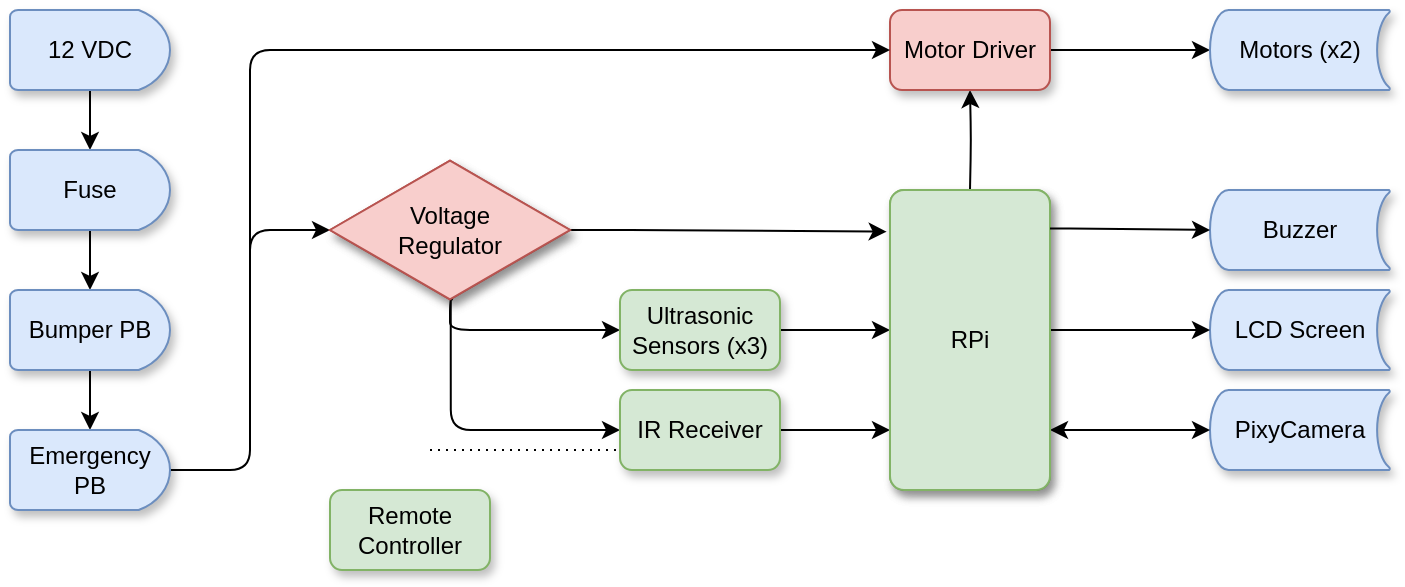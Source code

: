 <mxfile version="14.5.4" type="github">
  <diagram id="O2sK1PGACHp_l--i0Y8_" name="Page-1">
    <mxGraphModel dx="1422" dy="762" grid="1" gridSize="10" guides="1" tooltips="1" connect="1" arrows="1" fold="1" page="1" pageScale="1" pageWidth="850" pageHeight="1100" math="0" shadow="0">
      <root>
        <mxCell id="0" />
        <mxCell id="1" parent="0" />
        <mxCell id="lEs_3_VXubgsTOfFpbnG-18" value="" style="edgeStyle=orthogonalEdgeStyle;orthogonalLoop=1;jettySize=auto;html=1;shadow=0;strokeWidth=1;fontStyle=0" parent="1" edge="1">
          <mxGeometry relative="1" as="geometry">
            <mxPoint x="80" y="140" as="sourcePoint" />
            <mxPoint x="80" y="170" as="targetPoint" />
          </mxGeometry>
        </mxCell>
        <mxCell id="lEs_3_VXubgsTOfFpbnG-20" value="" style="edgeStyle=orthogonalEdgeStyle;orthogonalLoop=1;jettySize=auto;html=1;entryX=0.5;entryY=0;entryDx=0;entryDy=0;shadow=0;strokeWidth=1;fontStyle=0" parent="1" edge="1">
          <mxGeometry relative="1" as="geometry">
            <mxPoint x="80" y="280" as="sourcePoint" />
            <mxPoint x="80" y="310" as="targetPoint" />
          </mxGeometry>
        </mxCell>
        <mxCell id="lEs_3_VXubgsTOfFpbnG-19" value="" style="edgeStyle=orthogonalEdgeStyle;orthogonalLoop=1;jettySize=auto;html=1;entryX=0.5;entryY=0;entryDx=0;entryDy=0;shadow=0;strokeWidth=1;fontStyle=0" parent="1" edge="1">
          <mxGeometry relative="1" as="geometry">
            <mxPoint x="80" y="210" as="sourcePoint" />
            <mxPoint x="80" y="240" as="targetPoint" />
          </mxGeometry>
        </mxCell>
        <mxCell id="lEs_3_VXubgsTOfFpbnG-72" value="" style="edgeStyle=orthogonalEdgeStyle;rounded=1;orthogonalLoop=1;jettySize=auto;html=1;exitX=0.503;exitY=0.787;exitDx=0;exitDy=0;exitPerimeter=0;entryX=0;entryY=0.5;entryDx=0;entryDy=0;shadow=0;strokeWidth=1;fontStyle=0" parent="1" source="lEs_3_VXubgsTOfFpbnG-8" target="lEs_3_VXubgsTOfFpbnG-94" edge="1">
          <mxGeometry relative="1" as="geometry">
            <mxPoint x="320" y="320" as="targetPoint" />
            <Array as="points">
              <mxPoint x="260" y="310" />
            </Array>
          </mxGeometry>
        </mxCell>
        <mxCell id="lEs_3_VXubgsTOfFpbnG-8" value="Voltage &lt;br&gt;Regulator" style="whiteSpace=wrap;html=1;rounded=1;shape=isoRectangle;shadow=1;strokeWidth=1;fillColor=#f8cecc;strokeColor=#b85450;fontStyle=0" parent="1" vertex="1">
          <mxGeometry x="200" y="160" width="120" height="100" as="geometry" />
        </mxCell>
        <mxCell id="lEs_3_VXubgsTOfFpbnG-41" value="" style="edgeStyle=orthogonalEdgeStyle;orthogonalLoop=1;jettySize=auto;html=1;shadow=0;strokeWidth=1;fontStyle=0" parent="1" target="lEs_3_VXubgsTOfFpbnG-14" edge="1">
          <mxGeometry relative="1" as="geometry">
            <mxPoint x="520" y="190" as="sourcePoint" />
          </mxGeometry>
        </mxCell>
        <mxCell id="lEs_3_VXubgsTOfFpbnG-89" value="" style="edgeStyle=orthogonalEdgeStyle;rounded=0;orthogonalLoop=1;jettySize=auto;html=1;shadow=0;strokeWidth=1;fontStyle=0" parent="1" target="lEs_3_VXubgsTOfFpbnG-87" edge="1">
          <mxGeometry relative="1" as="geometry">
            <mxPoint x="400" y="260" as="sourcePoint" />
            <Array as="points">
              <mxPoint x="430" y="260" />
              <mxPoint x="430" y="260" />
            </Array>
          </mxGeometry>
        </mxCell>
        <mxCell id="lEs_3_VXubgsTOfFpbnG-27" value="" style="edgeStyle=orthogonalEdgeStyle;orthogonalLoop=1;jettySize=auto;html=1;shadow=0;strokeWidth=1;fontStyle=0;entryX=0;entryY=0.5;entryDx=0;entryDy=0;entryPerimeter=0;" parent="1" source="lEs_3_VXubgsTOfFpbnG-14" target="lEs_3_VXubgsTOfFpbnG-84" edge="1">
          <mxGeometry relative="1" as="geometry">
            <mxPoint x="600" y="120" as="targetPoint" />
          </mxGeometry>
        </mxCell>
        <mxCell id="lEs_3_VXubgsTOfFpbnG-14" value="Motor Driver" style="whiteSpace=wrap;html=1;glass=0;rounded=1;strokeWidth=1;shadow=1;fillColor=#f8cecc;strokeColor=#b85450;fontStyle=0" parent="1" vertex="1">
          <mxGeometry x="480" y="100" width="80" height="40" as="geometry" />
        </mxCell>
        <mxCell id="lEs_3_VXubgsTOfFpbnG-88" value="" style="edgeStyle=orthogonalEdgeStyle;rounded=0;orthogonalLoop=1;jettySize=auto;html=1;shadow=0;strokeWidth=1;fontStyle=0;exitX=1;exitY=0.5;exitDx=0;exitDy=0;" parent="1" source="lEs_3_VXubgsTOfFpbnG-94" target="lEs_3_VXubgsTOfFpbnG-87" edge="1">
          <mxGeometry relative="1" as="geometry">
            <mxPoint x="400" y="320" as="sourcePoint" />
            <Array as="points">
              <mxPoint x="430" y="310" />
              <mxPoint x="430" y="310" />
            </Array>
          </mxGeometry>
        </mxCell>
        <mxCell id="lEs_3_VXubgsTOfFpbnG-49" value="" style="edgeStyle=segmentEdgeStyle;endArrow=classic;html=1;entryX=0;entryY=0.5;entryDx=0;entryDy=0;shadow=0;strokeWidth=1;fontStyle=0" parent="1" target="lEs_3_VXubgsTOfFpbnG-8" edge="1">
          <mxGeometry width="50" height="50" relative="1" as="geometry">
            <mxPoint x="120" y="330" as="sourcePoint" />
            <mxPoint x="200" y="190" as="targetPoint" />
            <Array as="points">
              <mxPoint x="120" y="330" />
              <mxPoint x="160" y="330" />
              <mxPoint x="160" y="210" />
            </Array>
          </mxGeometry>
        </mxCell>
        <mxCell id="lEs_3_VXubgsTOfFpbnG-50" value="" style="edgeStyle=segmentEdgeStyle;endArrow=classic;html=1;entryX=0;entryY=0.5;entryDx=0;entryDy=0;shadow=0;strokeWidth=1;fontStyle=0" parent="1" target="lEs_3_VXubgsTOfFpbnG-14" edge="1">
          <mxGeometry width="50" height="50" relative="1" as="geometry">
            <mxPoint x="160" y="230" as="sourcePoint" />
            <mxPoint x="460" y="140" as="targetPoint" />
            <Array as="points">
              <mxPoint x="160" y="120" />
            </Array>
          </mxGeometry>
        </mxCell>
        <mxCell id="lEs_3_VXubgsTOfFpbnG-51" value="" style="edgeStyle=segmentEdgeStyle;endArrow=classic;html=1;exitX=1;exitY=0.5;exitDx=0;exitDy=0;entryX=-0.021;entryY=0.139;entryDx=0;entryDy=0;entryPerimeter=0;shadow=0;strokeWidth=1;fontStyle=0" parent="1" source="lEs_3_VXubgsTOfFpbnG-8" target="lEs_3_VXubgsTOfFpbnG-95" edge="1">
          <mxGeometry width="50" height="50" relative="1" as="geometry">
            <mxPoint x="290" y="190" as="sourcePoint" />
            <mxPoint x="440" y="210.02" as="targetPoint" />
            <Array as="points">
              <mxPoint x="360" y="210" />
            </Array>
          </mxGeometry>
        </mxCell>
        <mxCell id="lEs_3_VXubgsTOfFpbnG-73" value="" style="edgeStyle=segmentEdgeStyle;endArrow=classic;html=1;entryX=0;entryY=0.5;entryDx=0;entryDy=0;exitX=0.512;exitY=0.846;exitDx=0;exitDy=0;exitPerimeter=0;shadow=0;strokeWidth=1;fontStyle=0" parent="1" source="lEs_3_VXubgsTOfFpbnG-8" target="lEs_3_VXubgsTOfFpbnG-93" edge="1">
          <mxGeometry width="50" height="50" relative="1" as="geometry">
            <mxPoint x="260" y="250" as="sourcePoint" />
            <mxPoint x="320" y="260" as="targetPoint" />
            <Array as="points">
              <mxPoint x="260" y="245" />
              <mxPoint x="260" y="260" />
            </Array>
          </mxGeometry>
        </mxCell>
        <mxCell id="lEs_3_VXubgsTOfFpbnG-77" value="12 VDC" style="strokeWidth=1;html=1;shape=mxgraph.flowchart.delay;whiteSpace=wrap;rounded=1;shadow=1;glass=0;fillColor=#dae8fc;strokeColor=#6c8ebf;fontStyle=0;fontFamily=Helvetica;" parent="1" vertex="1">
          <mxGeometry x="40" y="100" width="80" height="40" as="geometry" />
        </mxCell>
        <mxCell id="lEs_3_VXubgsTOfFpbnG-78" value="Fuse" style="strokeWidth=1;html=1;shape=mxgraph.flowchart.delay;whiteSpace=wrap;rounded=1;shadow=1;glass=0;fillColor=#dae8fc;strokeColor=#6c8ebf;fontStyle=0;fontFamily=Helvetica;" parent="1" vertex="1">
          <mxGeometry x="40" y="170" width="80" height="40" as="geometry" />
        </mxCell>
        <mxCell id="lEs_3_VXubgsTOfFpbnG-79" value="Bumper PB" style="strokeWidth=1;html=1;shape=mxgraph.flowchart.delay;whiteSpace=wrap;rounded=1;shadow=1;glass=0;fillColor=#dae8fc;strokeColor=#6c8ebf;fontStyle=0;fontFamily=Helvetica;" parent="1" vertex="1">
          <mxGeometry x="40" y="240" width="80" height="40" as="geometry" />
        </mxCell>
        <mxCell id="lEs_3_VXubgsTOfFpbnG-80" value="Emergency PB" style="strokeWidth=1;html=1;shape=mxgraph.flowchart.delay;whiteSpace=wrap;rounded=1;shadow=1;glass=0;fillColor=#dae8fc;strokeColor=#6c8ebf;fontStyle=0;fontFamily=Helvetica;" parent="1" vertex="1">
          <mxGeometry x="40" y="310" width="80" height="40" as="geometry" />
        </mxCell>
        <mxCell id="lEs_3_VXubgsTOfFpbnG-84" value="Motors (x2)" style="strokeWidth=1;html=1;shape=mxgraph.flowchart.stored_data;whiteSpace=wrap;rounded=1;shadow=1;glass=0;fillColor=#dae8fc;strokeColor=#6c8ebf;fontStyle=0" parent="1" vertex="1">
          <mxGeometry x="640" y="100" width="90" height="40" as="geometry" />
        </mxCell>
        <mxCell id="lEs_3_VXubgsTOfFpbnG-85" value="LCD Screen" style="strokeWidth=1;html=1;shape=mxgraph.flowchart.stored_data;whiteSpace=wrap;rounded=1;shadow=1;glass=0;fillColor=#dae8fc;strokeColor=#6c8ebf;fontStyle=0" parent="1" vertex="1">
          <mxGeometry x="640" y="240" width="90" height="40" as="geometry" />
        </mxCell>
        <mxCell id="lEs_3_VXubgsTOfFpbnG-86" value="PixyCamera" style="strokeWidth=1;html=1;shape=mxgraph.flowchart.stored_data;whiteSpace=wrap;rounded=1;shadow=1;glass=0;fillColor=#dae8fc;strokeColor=#6c8ebf;fontStyle=0" parent="1" vertex="1">
          <mxGeometry x="640" y="290" width="90" height="40" as="geometry" />
        </mxCell>
        <mxCell id="lEs_3_VXubgsTOfFpbnG-90" value="" style="edgeStyle=orthogonalEdgeStyle;rounded=0;orthogonalLoop=1;jettySize=auto;html=1;shadow=0;strokeWidth=1;fontStyle=0" parent="1" source="lEs_3_VXubgsTOfFpbnG-87" target="lEs_3_VXubgsTOfFpbnG-85" edge="1">
          <mxGeometry relative="1" as="geometry">
            <Array as="points">
              <mxPoint x="570" y="260" />
              <mxPoint x="570" y="260" />
            </Array>
          </mxGeometry>
        </mxCell>
        <mxCell id="lEs_3_VXubgsTOfFpbnG-87" value="RPi" style="rounded=1;whiteSpace=wrap;html=1;absoluteArcSize=1;arcSize=14;strokeWidth=1;shadow=1;glass=0;fillColor=#d5e8d4;strokeColor=#82b366;fontStyle=0" parent="1" vertex="1">
          <mxGeometry x="480" y="190" width="80" height="150" as="geometry" />
        </mxCell>
        <mxCell id="lEs_3_VXubgsTOfFpbnG-91" value="" style="endArrow=classic;startArrow=classic;html=1;shadow=0;strokeWidth=1;fontStyle=0;entryX=0;entryY=0.5;entryDx=0;entryDy=0;entryPerimeter=0;exitX=1;exitY=0.8;exitDx=0;exitDy=0;exitPerimeter=0;" parent="1" source="lEs_3_VXubgsTOfFpbnG-95" target="lEs_3_VXubgsTOfFpbnG-86" edge="1">
          <mxGeometry width="50" height="50" relative="1" as="geometry">
            <mxPoint x="580" y="330" as="sourcePoint" />
            <mxPoint x="600" y="320" as="targetPoint" />
          </mxGeometry>
        </mxCell>
        <mxCell id="lEs_3_VXubgsTOfFpbnG-92" value="Voltage &lt;br&gt;Regulator" style="whiteSpace=wrap;html=1;rounded=1;shape=isoRectangle;shadow=1;strokeWidth=1;fillColor=#f8cecc;strokeColor=#b85450;fontStyle=0" parent="1" vertex="1">
          <mxGeometry x="200" y="160" width="120" height="100" as="geometry" />
        </mxCell>
        <mxCell id="lEs_3_VXubgsTOfFpbnG-93" value="Ultrasonic Sensors (x3)" style="whiteSpace=wrap;html=1;rounded=1;shadow=1;strokeWidth=1;fillColor=#d5e8d4;strokeColor=#82b366;fontStyle=0" parent="1" vertex="1">
          <mxGeometry x="345" y="240" width="80" height="40" as="geometry" />
        </mxCell>
        <mxCell id="lEs_3_VXubgsTOfFpbnG-94" value="IR Receiver" style="whiteSpace=wrap;html=1;rounded=1;shadow=1;strokeWidth=1;fillColor=#d5e8d4;strokeColor=#82b366;fontStyle=0" parent="1" vertex="1">
          <mxGeometry x="345" y="290" width="80" height="40" as="geometry" />
        </mxCell>
        <mxCell id="lEs_3_VXubgsTOfFpbnG-95" value="RPi" style="rounded=1;whiteSpace=wrap;html=1;absoluteArcSize=1;arcSize=14;strokeWidth=1;shadow=1;glass=0;fillColor=#d5e8d4;strokeColor=#82b366;fontStyle=0" parent="1" vertex="1">
          <mxGeometry x="480" y="190" width="80" height="150" as="geometry" />
        </mxCell>
        <mxCell id="lEs_3_VXubgsTOfFpbnG-97" value="" style="shape=image;html=1;verticalAlign=top;verticalLabelPosition=bottom;labelBackgroundColor=#ffffff;imageAspect=0;aspect=fixed;image=https://cdn0.iconfinder.com/data/icons/google-material-design-3-0/48/ic_settings_remote_48px-128.png;rounded=1;shadow=1;glass=0;strokeWidth=1;fillColor=#ffffff;gradientColor=#ffffff;fontFamily=Helvetica;fontStyle=0" parent="1" vertex="1">
          <mxGeometry x="230" y="320" width="20" height="20" as="geometry" />
        </mxCell>
        <mxCell id="lEs_3_VXubgsTOfFpbnG-98" value="Remote Controller" style="whiteSpace=wrap;html=1;rounded=1;shadow=1;strokeWidth=1;fillColor=#d5e8d4;strokeColor=#82b366;fontStyle=0" parent="1" vertex="1">
          <mxGeometry x="200" y="340" width="80" height="40" as="geometry" />
        </mxCell>
        <mxCell id="lEs_3_VXubgsTOfFpbnG-99" value="" style="endArrow=none;dashed=1;html=1;dashPattern=1 3;strokeWidth=1;shadow=0;fontFamily=Helvetica;entryX=0;entryY=0.75;entryDx=0;entryDy=0;fontStyle=0" parent="1" target="lEs_3_VXubgsTOfFpbnG-94" edge="1">
          <mxGeometry width="50" height="50" relative="1" as="geometry">
            <mxPoint x="250" y="320" as="sourcePoint" />
            <mxPoint x="360" y="340" as="targetPoint" />
            <Array as="points">
              <mxPoint x="290" y="320" />
            </Array>
          </mxGeometry>
        </mxCell>
        <mxCell id="UBgB7orRhs9B8YyQQlLZ-1" value="Buzzer" style="strokeWidth=1;html=1;shape=mxgraph.flowchart.stored_data;whiteSpace=wrap;rounded=1;shadow=1;glass=0;fillColor=#dae8fc;strokeColor=#6c8ebf;fontStyle=0" parent="1" vertex="1">
          <mxGeometry x="640" y="190" width="90" height="40" as="geometry" />
        </mxCell>
        <mxCell id="UBgB7orRhs9B8YyQQlLZ-2" value="" style="edgeStyle=orthogonalEdgeStyle;rounded=0;orthogonalLoop=1;jettySize=auto;html=1;shadow=0;strokeWidth=1;fontStyle=0;entryX=0;entryY=0.5;entryDx=0;entryDy=0;entryPerimeter=0;" parent="1" target="UBgB7orRhs9B8YyQQlLZ-1" edge="1">
          <mxGeometry relative="1" as="geometry">
            <Array as="points">
              <mxPoint x="570" y="209" />
              <mxPoint x="640" y="210" />
            </Array>
            <mxPoint x="560" y="209.31" as="sourcePoint" />
            <mxPoint x="640" y="209.31" as="targetPoint" />
          </mxGeometry>
        </mxCell>
      </root>
    </mxGraphModel>
  </diagram>
</mxfile>
